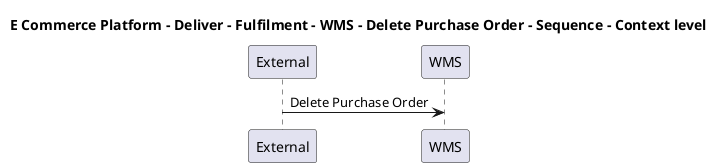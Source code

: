 @startuml

title E Commerce Platform - Deliver - Fulfilment - WMS - Delete Purchase Order - Sequence - Context level

participant "External" as C4InterFlow.SoftwareSystems.ExternalSystem
participant "WMS" as ECommercePlatform.Deliver.Fulfilment.SoftwareSystems.WMS

C4InterFlow.SoftwareSystems.ExternalSystem -> ECommercePlatform.Deliver.Fulfilment.SoftwareSystems.WMS : Delete Purchase Order


@enduml
